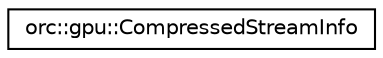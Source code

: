 digraph "Graphical Class Hierarchy"
{
  edge [fontname="Helvetica",fontsize="10",labelfontname="Helvetica",labelfontsize="10"];
  node [fontname="Helvetica",fontsize="10",shape=record];
  rankdir="LR";
  Node0 [label="orc::gpu::CompressedStreamInfo",height=0.2,width=0.4,color="black", fillcolor="white", style="filled",URL="$structorc_1_1gpu_1_1CompressedStreamInfo.html"];
}
